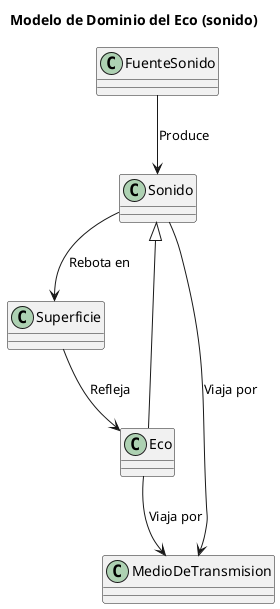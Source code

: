 @startuml
title Modelo de Dominio del Eco (sonido)

class FuenteSonido

class Sonido

class Superficie 
class MedioDeTransmision

class Eco extends Sonido 

FuenteSonido --> Sonido: "Produce"
Sonido --> Superficie: "Rebota en"
Sonido --> MedioDeTransmision: "Viaja por"
Superficie --> Eco: "Refleja"
Eco --> MedioDeTransmision: "Viaja por"
@enduml